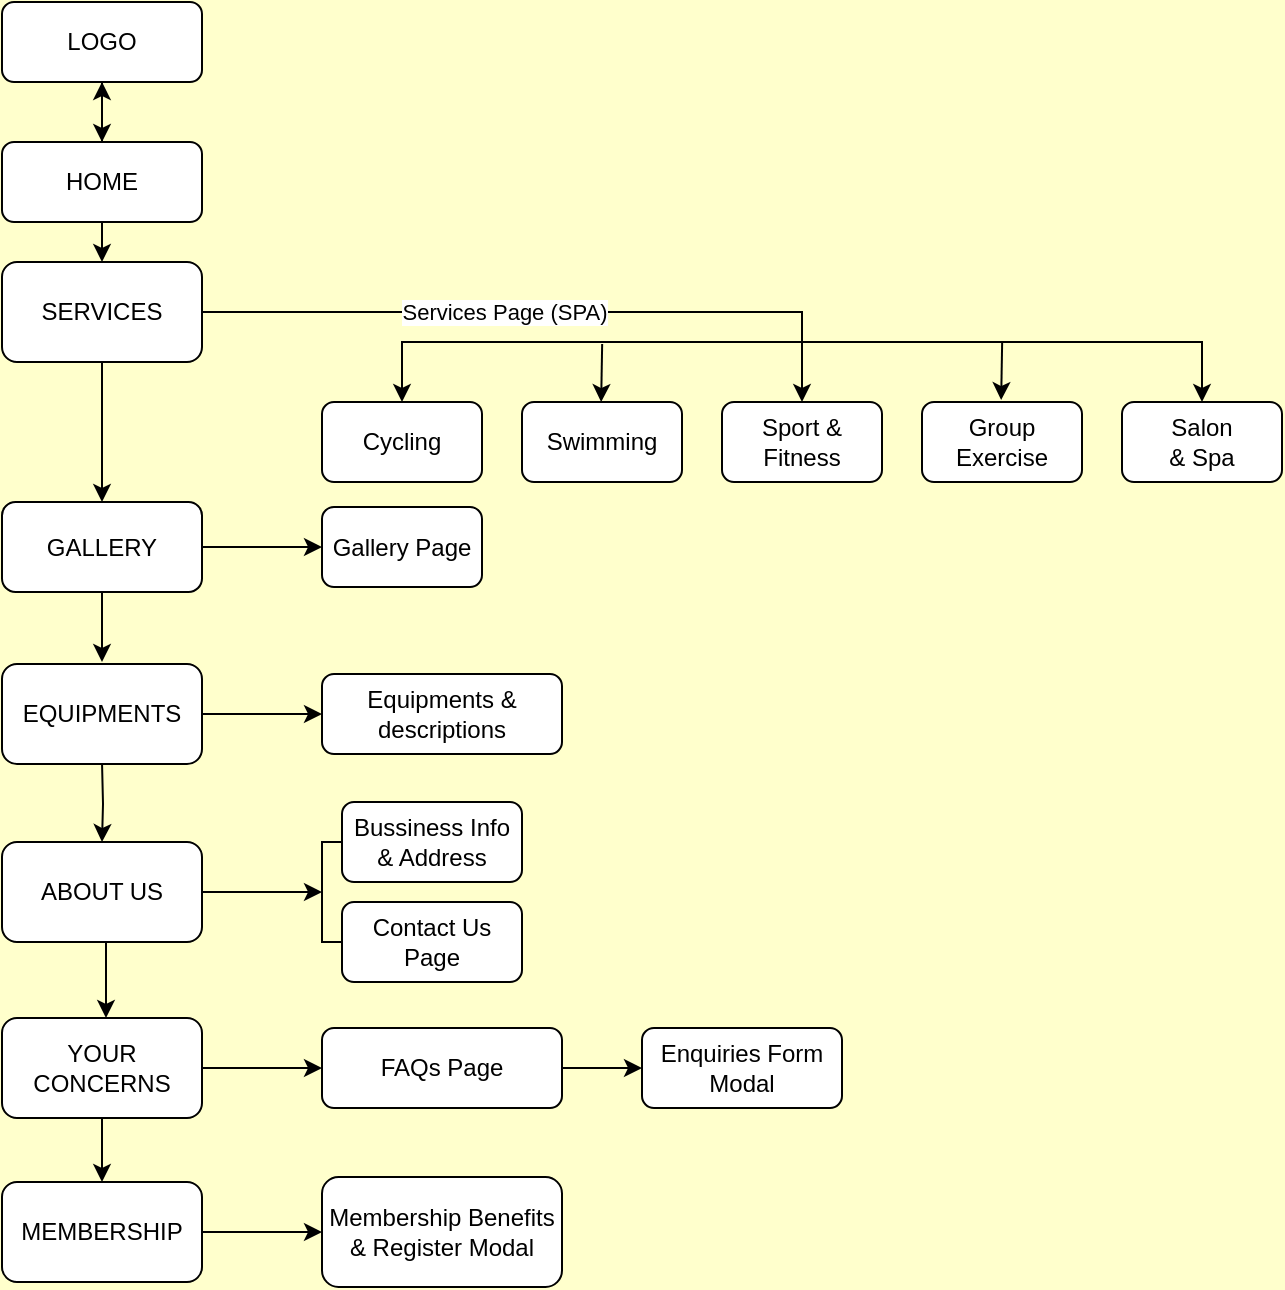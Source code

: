 <mxfile version="15.4.0" type="device"><diagram id="6Kpwpd-Z84GTLcVoU7fH" name="Page-1"><mxGraphModel dx="1086" dy="806" grid="0" gridSize="10" guides="1" tooltips="1" connect="1" arrows="1" fold="1" page="1" pageScale="1" pageWidth="850" pageHeight="1100" background="#FFFFCC" math="0" shadow="0"><root><mxCell id="0"/><mxCell id="1" parent="0"/><mxCell id="ZM9RNrFb1gpTmWjg9j0c-3" style="edgeStyle=orthogonalEdgeStyle;rounded=0;orthogonalLoop=1;jettySize=auto;html=1;exitX=0.5;exitY=1;exitDx=0;exitDy=0;entryX=0.5;entryY=0;entryDx=0;entryDy=0;" parent="1" source="_z7-3REoXevwQrJG_ldb-1" target="_z7-3REoXevwQrJG_ldb-2" edge="1"><mxGeometry relative="1" as="geometry"/></mxCell><mxCell id="_z7-3REoXevwQrJG_ldb-1" value="LOGO" style="rounded=1;whiteSpace=wrap;html=1;" parent="1" vertex="1"><mxGeometry x="40" y="70" width="100" height="40" as="geometry"/></mxCell><mxCell id="ZM9RNrFb1gpTmWjg9j0c-4" style="edgeStyle=orthogonalEdgeStyle;rounded=0;orthogonalLoop=1;jettySize=auto;html=1;exitX=0.5;exitY=1;exitDx=0;exitDy=0;entryX=0.5;entryY=0;entryDx=0;entryDy=0;" parent="1" source="_z7-3REoXevwQrJG_ldb-2" target="_z7-3REoXevwQrJG_ldb-3" edge="1"><mxGeometry relative="1" as="geometry"/></mxCell><mxCell id="ZM9RNrFb1gpTmWjg9j0c-32" style="edgeStyle=orthogonalEdgeStyle;rounded=0;orthogonalLoop=1;jettySize=auto;html=1;exitX=0.5;exitY=0;exitDx=0;exitDy=0;" parent="1" source="_z7-3REoXevwQrJG_ldb-2" edge="1"><mxGeometry relative="1" as="geometry"><mxPoint x="90" y="110" as="targetPoint"/></mxGeometry></mxCell><mxCell id="_z7-3REoXevwQrJG_ldb-2" value="HOME" style="rounded=1;whiteSpace=wrap;html=1;" parent="1" vertex="1"><mxGeometry x="40" y="140" width="100" height="40" as="geometry"/></mxCell><mxCell id="ZM9RNrFb1gpTmWjg9j0c-5" style="edgeStyle=orthogonalEdgeStyle;rounded=0;orthogonalLoop=1;jettySize=auto;html=1;exitX=0.5;exitY=1;exitDx=0;exitDy=0;entryX=0.5;entryY=0;entryDx=0;entryDy=0;" parent="1" source="_z7-3REoXevwQrJG_ldb-3" target="_z7-3REoXevwQrJG_ldb-4" edge="1"><mxGeometry relative="1" as="geometry"/></mxCell><mxCell id="ZM9RNrFb1gpTmWjg9j0c-11" style="edgeStyle=orthogonalEdgeStyle;rounded=0;orthogonalLoop=1;jettySize=auto;html=1;exitX=1;exitY=0.5;exitDx=0;exitDy=0;entryX=0.5;entryY=0;entryDx=0;entryDy=0;" parent="1" source="_z7-3REoXevwQrJG_ldb-3" target="_z7-3REoXevwQrJG_ldb-10" edge="1"><mxGeometry relative="1" as="geometry"/></mxCell><mxCell id="ZM9RNrFb1gpTmWjg9j0c-17" value="Services Page (SPA)" style="edgeLabel;html=1;align=center;verticalAlign=middle;resizable=0;points=[];" parent="ZM9RNrFb1gpTmWjg9j0c-11" vertex="1" connectable="0"><mxGeometry x="0.451" relative="1" as="geometry"><mxPoint x="-100" as="offset"/></mxGeometry></mxCell><mxCell id="_z7-3REoXevwQrJG_ldb-3" value="SERVICES" style="rounded=1;whiteSpace=wrap;html=1;" parent="1" vertex="1"><mxGeometry x="40" y="200" width="100" height="50" as="geometry"/></mxCell><mxCell id="ZM9RNrFb1gpTmWjg9j0c-6" style="edgeStyle=orthogonalEdgeStyle;rounded=0;orthogonalLoop=1;jettySize=auto;html=1;exitX=0.5;exitY=1;exitDx=0;exitDy=0;entryX=0.5;entryY=0;entryDx=0;entryDy=0;" parent="1" source="_z7-3REoXevwQrJG_ldb-4" edge="1"><mxGeometry relative="1" as="geometry"><mxPoint x="90" y="400" as="targetPoint"/></mxGeometry></mxCell><mxCell id="ZM9RNrFb1gpTmWjg9j0c-25" value="" style="edgeStyle=orthogonalEdgeStyle;rounded=0;orthogonalLoop=1;jettySize=auto;html=1;" parent="1" source="_z7-3REoXevwQrJG_ldb-4" target="_z7-3REoXevwQrJG_ldb-20" edge="1"><mxGeometry relative="1" as="geometry"/></mxCell><mxCell id="_z7-3REoXevwQrJG_ldb-4" value="GALLERY" style="rounded=1;whiteSpace=wrap;html=1;" parent="1" vertex="1"><mxGeometry x="40" y="320" width="100" height="45" as="geometry"/></mxCell><mxCell id="ZM9RNrFb1gpTmWjg9j0c-7" style="edgeStyle=orthogonalEdgeStyle;rounded=0;orthogonalLoop=1;jettySize=auto;html=1;exitX=0.5;exitY=1;exitDx=0;exitDy=0;" parent="1" target="_z7-3REoXevwQrJG_ldb-6" edge="1"><mxGeometry relative="1" as="geometry"><mxPoint x="90" y="450" as="sourcePoint"/></mxGeometry></mxCell><mxCell id="_z7-3REoXevwQrJG_ldb-31" value="" style="edgeStyle=orthogonalEdgeStyle;rounded=0;orthogonalLoop=1;jettySize=auto;html=1;" parent="1" source="_z7-3REoXevwQrJG_ldb-6" edge="1"><mxGeometry relative="1" as="geometry"><mxPoint x="200" y="515" as="targetPoint"/></mxGeometry></mxCell><mxCell id="ZM9RNrFb1gpTmWjg9j0c-8" style="edgeStyle=orthogonalEdgeStyle;rounded=0;orthogonalLoop=1;jettySize=auto;html=1;exitX=0.5;exitY=1;exitDx=0;exitDy=0;entryX=0.5;entryY=0;entryDx=0;entryDy=0;" parent="1" source="_z7-3REoXevwQrJG_ldb-6" edge="1"><mxGeometry relative="1" as="geometry"><mxPoint x="92" y="578" as="targetPoint"/></mxGeometry></mxCell><mxCell id="_z7-3REoXevwQrJG_ldb-6" value="ABOUT US" style="rounded=1;whiteSpace=wrap;html=1;" parent="1" vertex="1"><mxGeometry x="40" y="490" width="100" height="50" as="geometry"/></mxCell><mxCell id="_z7-3REoXevwQrJG_ldb-36" value="" style="edgeStyle=orthogonalEdgeStyle;rounded=0;orthogonalLoop=1;jettySize=auto;html=1;" parent="1" source="_z7-3REoXevwQrJG_ldb-7" target="_z7-3REoXevwQrJG_ldb-34" edge="1"><mxGeometry relative="1" as="geometry"/></mxCell><mxCell id="_z7-3REoXevwQrJG_ldb-7" value="MEMBERSHIP" style="rounded=1;whiteSpace=wrap;html=1;" parent="1" vertex="1"><mxGeometry x="40" y="660" width="100" height="50" as="geometry"/></mxCell><mxCell id="_z7-3REoXevwQrJG_ldb-8" value="Cycling" style="rounded=1;whiteSpace=wrap;html=1;" parent="1" vertex="1"><mxGeometry x="200" y="270" width="80" height="40" as="geometry"/></mxCell><mxCell id="_z7-3REoXevwQrJG_ldb-9" value="Swimming" style="rounded=1;whiteSpace=wrap;html=1;" parent="1" vertex="1"><mxGeometry x="300" y="270" width="80" height="40" as="geometry"/></mxCell><mxCell id="_z7-3REoXevwQrJG_ldb-10" value="Sport &amp;amp;&lt;br&gt;Fitness" style="rounded=1;whiteSpace=wrap;html=1;" parent="1" vertex="1"><mxGeometry x="400" y="270" width="80" height="40" as="geometry"/></mxCell><mxCell id="_z7-3REoXevwQrJG_ldb-11" value="Group&lt;br&gt;Exercise" style="rounded=1;whiteSpace=wrap;html=1;" parent="1" vertex="1"><mxGeometry x="500" y="270" width="80" height="40" as="geometry"/></mxCell><mxCell id="_z7-3REoXevwQrJG_ldb-12" value="Salon&lt;br&gt;&amp;amp; Spa" style="rounded=1;whiteSpace=wrap;html=1;" parent="1" vertex="1"><mxGeometry x="600" y="270" width="80" height="40" as="geometry"/></mxCell><mxCell id="_z7-3REoXevwQrJG_ldb-20" value="Gallery Page" style="rounded=1;whiteSpace=wrap;html=1;" parent="1" vertex="1"><mxGeometry x="200" y="322.5" width="80" height="40" as="geometry"/></mxCell><mxCell id="ZM9RNrFb1gpTmWjg9j0c-9" style="edgeStyle=orthogonalEdgeStyle;rounded=0;orthogonalLoop=1;jettySize=auto;html=1;exitX=0.5;exitY=1;exitDx=0;exitDy=0;entryX=0.5;entryY=0;entryDx=0;entryDy=0;" parent="1" target="_z7-3REoXevwQrJG_ldb-7" edge="1"><mxGeometry relative="1" as="geometry"><mxPoint x="92" y="628" as="sourcePoint"/></mxGeometry></mxCell><mxCell id="_z7-3REoXevwQrJG_ldb-34" value="Membership Benefits &amp;amp; Register Modal" style="rounded=1;whiteSpace=wrap;html=1;" parent="1" vertex="1"><mxGeometry x="200" y="657.5" width="120" height="55" as="geometry"/></mxCell><mxCell id="ZM9RNrFb1gpTmWjg9j0c-12" value="" style="endArrow=classic;startArrow=classic;html=1;rounded=0;edgeStyle=orthogonalEdgeStyle;exitX=0.5;exitY=0;exitDx=0;exitDy=0;entryX=0.5;entryY=0;entryDx=0;entryDy=0;" parent="1" source="_z7-3REoXevwQrJG_ldb-8" target="_z7-3REoXevwQrJG_ldb-12" edge="1"><mxGeometry width="50" height="50" relative="1" as="geometry"><mxPoint x="186" y="240" as="sourcePoint"/><mxPoint x="465" y="138" as="targetPoint"/><Array as="points"><mxPoint x="240" y="240"/><mxPoint x="640" y="240"/></Array></mxGeometry></mxCell><mxCell id="ZM9RNrFb1gpTmWjg9j0c-14" style="edgeStyle=orthogonalEdgeStyle;rounded=0;orthogonalLoop=1;jettySize=auto;html=1;" parent="1" edge="1"><mxGeometry relative="1" as="geometry"><mxPoint x="539.58" y="269" as="targetPoint"/><mxPoint x="540.08" y="240" as="sourcePoint"/></mxGeometry></mxCell><mxCell id="ZM9RNrFb1gpTmWjg9j0c-16" style="edgeStyle=orthogonalEdgeStyle;rounded=0;orthogonalLoop=1;jettySize=auto;html=1;" parent="1" edge="1"><mxGeometry relative="1" as="geometry"><mxPoint x="339.58" y="270" as="targetPoint"/><mxPoint x="340.08" y="241" as="sourcePoint"/></mxGeometry></mxCell><mxCell id="ZM9RNrFb1gpTmWjg9j0c-27" value="Bussiness Info &amp;amp; Address" style="rounded=1;whiteSpace=wrap;html=1;" parent="1" vertex="1"><mxGeometry x="210" y="470" width="90" height="40" as="geometry"/></mxCell><mxCell id="ZM9RNrFb1gpTmWjg9j0c-30" value="Contact Us&lt;br&gt;Page" style="rounded=1;whiteSpace=wrap;html=1;" parent="1" vertex="1"><mxGeometry x="210" y="520" width="90" height="40" as="geometry"/></mxCell><mxCell id="ZM9RNrFb1gpTmWjg9j0c-31" value="" style="endArrow=none;html=1;rounded=0;edgeStyle=orthogonalEdgeStyle;exitX=0;exitY=0.5;exitDx=0;exitDy=0;entryX=0;entryY=0.5;entryDx=0;entryDy=0;" parent="1" source="ZM9RNrFb1gpTmWjg9j0c-30" target="ZM9RNrFb1gpTmWjg9j0c-27" edge="1"><mxGeometry width="50" height="50" relative="1" as="geometry"><mxPoint x="130" y="520" as="sourcePoint"/><mxPoint x="180" y="470" as="targetPoint"/></mxGeometry></mxCell><mxCell id="MOA7VU5IjIm5y0Fv4zVX-1" value="" style="edgeStyle=orthogonalEdgeStyle;rounded=0;orthogonalLoop=1;jettySize=auto;html=1;" edge="1" parent="1" source="MOA7VU5IjIm5y0Fv4zVX-2" target="MOA7VU5IjIm5y0Fv4zVX-4"><mxGeometry relative="1" as="geometry"/></mxCell><mxCell id="MOA7VU5IjIm5y0Fv4zVX-2" value="YOUR CONCERNS" style="rounded=1;whiteSpace=wrap;html=1;" vertex="1" parent="1"><mxGeometry x="40" y="578" width="100" height="50" as="geometry"/></mxCell><mxCell id="MOA7VU5IjIm5y0Fv4zVX-3" value="" style="edgeStyle=orthogonalEdgeStyle;rounded=0;orthogonalLoop=1;jettySize=auto;html=1;" edge="1" parent="1" source="MOA7VU5IjIm5y0Fv4zVX-4" target="MOA7VU5IjIm5y0Fv4zVX-5"><mxGeometry relative="1" as="geometry"/></mxCell><mxCell id="MOA7VU5IjIm5y0Fv4zVX-4" value="FAQs Page" style="rounded=1;whiteSpace=wrap;html=1;" vertex="1" parent="1"><mxGeometry x="200" y="583" width="120" height="40" as="geometry"/></mxCell><mxCell id="MOA7VU5IjIm5y0Fv4zVX-5" value="Enquiries Form Modal" style="rounded=1;whiteSpace=wrap;html=1;" vertex="1" parent="1"><mxGeometry x="360" y="583" width="100" height="40" as="geometry"/></mxCell><mxCell id="MOA7VU5IjIm5y0Fv4zVX-6" value="" style="edgeStyle=orthogonalEdgeStyle;rounded=0;orthogonalLoop=1;jettySize=auto;html=1;" edge="1" parent="1" source="MOA7VU5IjIm5y0Fv4zVX-7" target="MOA7VU5IjIm5y0Fv4zVX-8"><mxGeometry relative="1" as="geometry"/></mxCell><mxCell id="MOA7VU5IjIm5y0Fv4zVX-7" value="EQUIPMENTS" style="rounded=1;whiteSpace=wrap;html=1;" vertex="1" parent="1"><mxGeometry x="40" y="401" width="100" height="50" as="geometry"/></mxCell><mxCell id="MOA7VU5IjIm5y0Fv4zVX-8" value="Equipments &amp;amp; descriptions" style="rounded=1;whiteSpace=wrap;html=1;" vertex="1" parent="1"><mxGeometry x="200" y="406" width="120" height="40" as="geometry"/></mxCell></root></mxGraphModel></diagram></mxfile>
